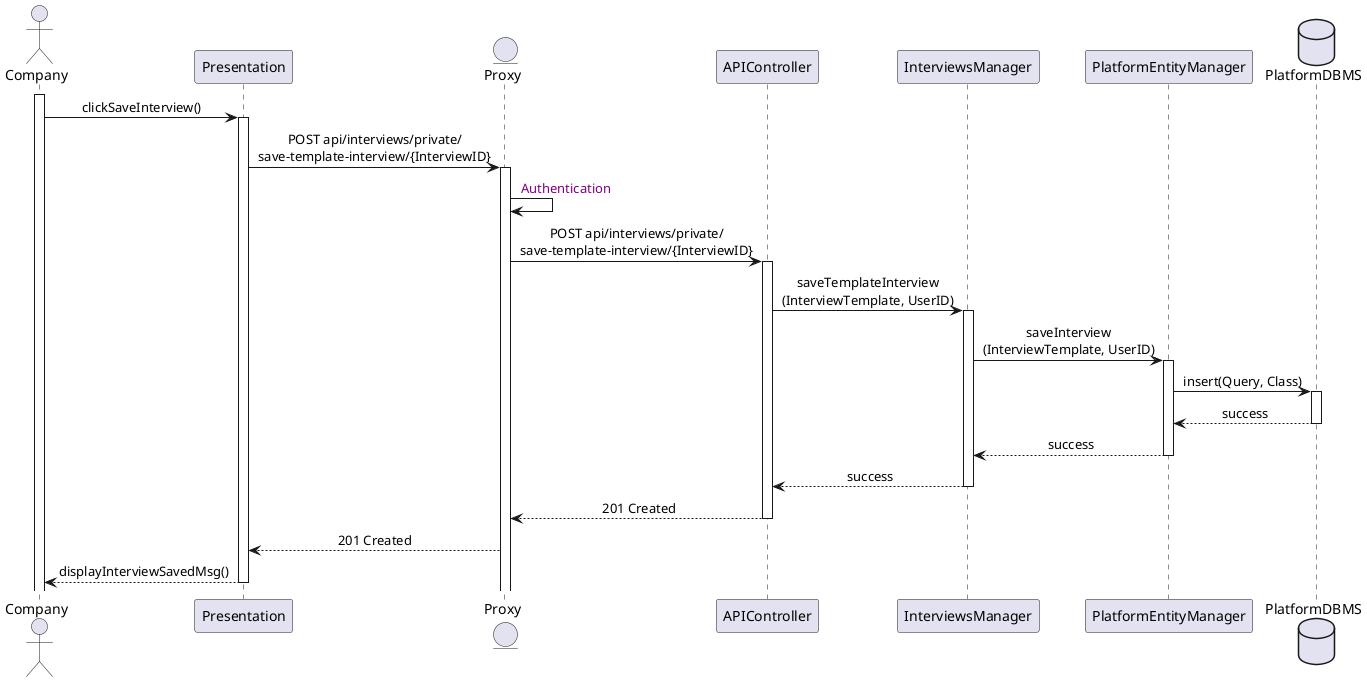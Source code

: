 @startuml CompanyCreateTemplateInterview
skinparam sequenceMessageAlign center
actor       Company
participant Presentation
entity      Proxy
participant APIController
participant InterviewsManager
participant PlatformEntityManager
database    PlatformDBMS

activate Company
Company -> Presentation : clickSaveInterview()
activate Presentation
Presentation -> Proxy : POST api/interviews/private/\nsave-template-interview/{InterviewID}
activate Proxy
Proxy -> Proxy : <color:purple> Authentication
Proxy -> APIController : POST api/interviews/private/\nsave-template-interview/{InterviewID}
activate APIController
APIController -> InterviewsManager : saveTemplateInterview\n(InterviewTemplate, UserID)
activate InterviewsManager
InterviewsManager -> PlatformEntityManager : saveInterview\n(InterviewTemplate, UserID)
activate PlatformEntityManager
PlatformEntityManager -> PlatformDBMS : insert(Query, Class)
activate PlatformDBMS
PlatformDBMS --> PlatformEntityManager : success
deactivate PlatformDBMS
PlatformEntityManager --> InterviewsManager : success
deactivate PlatformEntityManager
InterviewsManager --> APIController : success
deactivate InterviewsManager
APIController --> Proxy : 201 Created
deactivate APIController
Proxy --> Presentation : 201 Created
Presentation --> Company : displayInterviewSavedMsg()
deactivate Presentation
